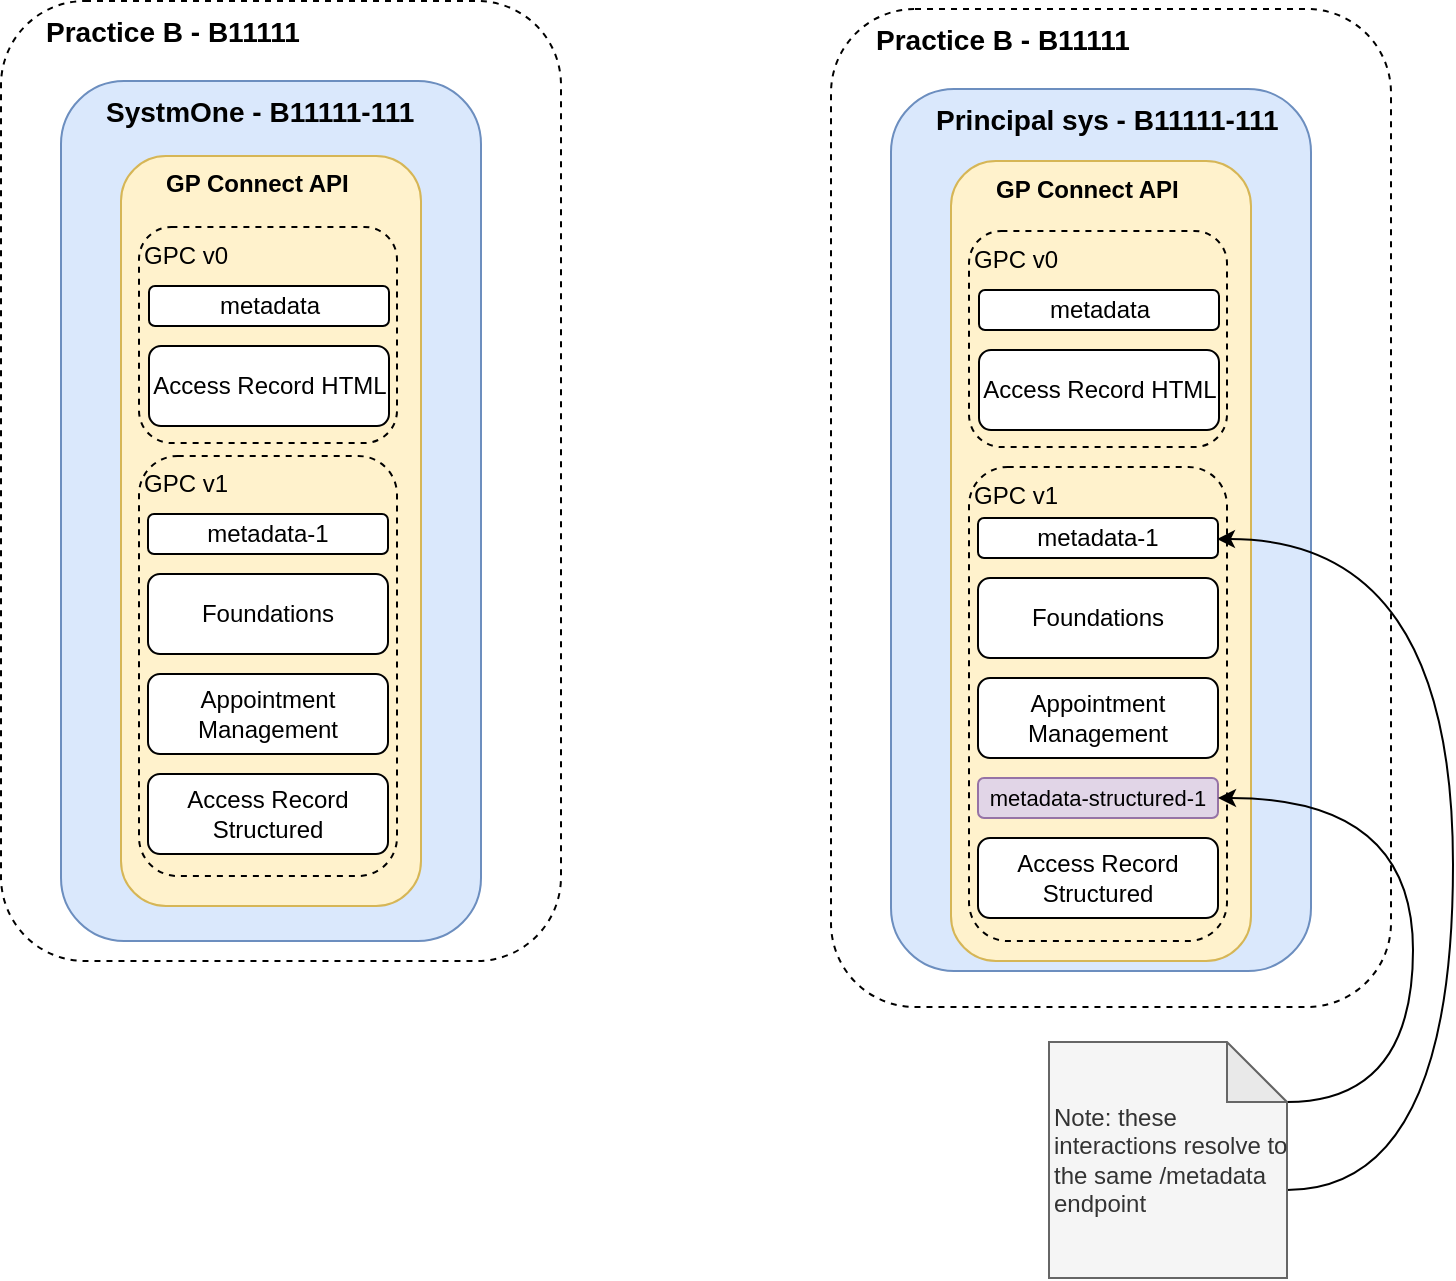 <mxfile version="12.5.3" type="device"><diagram id="2jkBGe43-bvP55hAji7P" name="Page-1"><mxGraphModel dx="1106" dy="176" grid="1" gridSize="10" guides="1" tooltips="1" connect="1" arrows="1" fold="1" page="1" pageScale="1" pageWidth="1169" pageHeight="827" math="0" shadow="0"><root><mxCell id="0"/><mxCell id="1" parent="0"/><mxCell id="SKmcx8QyXWrrpWFfvkyf-1" value="&lt;b&gt;&amp;nbsp; &amp;nbsp; &amp;nbsp; &lt;font style=&quot;font-size: 14px&quot;&gt;Practice B - B11111&lt;/font&gt;&lt;/b&gt;" style="rounded=1;whiteSpace=wrap;html=1;dashed=1;verticalAlign=top;align=left;" vertex="1" parent="1"><mxGeometry x="519.5" y="967.5" width="280" height="499" as="geometry"/></mxCell><mxCell id="SKmcx8QyXWrrpWFfvkyf-2" value="&lt;b&gt;&amp;nbsp; &amp;nbsp; &amp;nbsp; &lt;font style=&quot;font-size: 14px&quot;&gt;Principal sys - B11111-111&lt;/font&gt;&lt;/b&gt;" style="rounded=1;whiteSpace=wrap;html=1;verticalAlign=top;align=left;fillColor=#dae8fc;strokeColor=#6c8ebf;" vertex="1" parent="1"><mxGeometry x="549.5" y="1007.5" width="210" height="441" as="geometry"/></mxCell><mxCell id="SKmcx8QyXWrrpWFfvkyf-3" value="&lt;b&gt;&amp;nbsp; &amp;nbsp; &amp;nbsp; &lt;font style=&quot;font-size: 14px&quot;&gt;Practice B - B11111&lt;/font&gt;&lt;/b&gt;" style="rounded=1;whiteSpace=wrap;html=1;dashed=1;verticalAlign=top;align=left;" vertex="1" parent="1"><mxGeometry x="104.5" y="963.5" width="280" height="480" as="geometry"/></mxCell><mxCell id="SKmcx8QyXWrrpWFfvkyf-4" value="&lt;b&gt;&amp;nbsp; &amp;nbsp; &amp;nbsp; &lt;font style=&quot;font-size: 14px&quot;&gt;SystmOne - B11111-111&lt;/font&gt;&lt;/b&gt;" style="rounded=1;whiteSpace=wrap;html=1;verticalAlign=top;align=left;fillColor=#dae8fc;strokeColor=#6c8ebf;" vertex="1" parent="1"><mxGeometry x="134.5" y="1003.5" width="210" height="430" as="geometry"/></mxCell><mxCell id="SKmcx8QyXWrrpWFfvkyf-5" value="" style="group" vertex="1" connectable="0" parent="1"><mxGeometry x="164.5" y="1041" width="150" height="375" as="geometry"/></mxCell><mxCell id="SKmcx8QyXWrrpWFfvkyf-6" value="&lt;b&gt;&amp;nbsp; &amp;nbsp; &amp;nbsp; GP Connect API&lt;/b&gt;" style="rounded=1;whiteSpace=wrap;html=1;verticalAlign=top;align=left;fillColor=#fff2cc;strokeColor=#d6b656;" vertex="1" parent="SKmcx8QyXWrrpWFfvkyf-5"><mxGeometry width="150" height="375" as="geometry"/></mxCell><mxCell id="SKmcx8QyXWrrpWFfvkyf-7" value="GPC v0" style="rounded=1;whiteSpace=wrap;html=1;fillColor=none;align=left;dashed=1;verticalAlign=top;" vertex="1" parent="SKmcx8QyXWrrpWFfvkyf-5"><mxGeometry x="9" y="35.5" width="129" height="108" as="geometry"/></mxCell><mxCell id="SKmcx8QyXWrrpWFfvkyf-8" value="metadata" style="rounded=1;whiteSpace=wrap;html=1;align=center;" vertex="1" parent="SKmcx8QyXWrrpWFfvkyf-5"><mxGeometry x="14" y="65" width="120" height="20" as="geometry"/></mxCell><mxCell id="SKmcx8QyXWrrpWFfvkyf-9" value="metadata-1" style="rounded=1;whiteSpace=wrap;html=1;align=center;" vertex="1" parent="SKmcx8QyXWrrpWFfvkyf-5"><mxGeometry x="13.5" y="179" width="120" height="20" as="geometry"/></mxCell><mxCell id="SKmcx8QyXWrrpWFfvkyf-10" value="Appointment Management" style="rounded=1;whiteSpace=wrap;html=1;align=center;" vertex="1" parent="SKmcx8QyXWrrpWFfvkyf-5"><mxGeometry x="13.5" y="259" width="120" height="40" as="geometry"/></mxCell><mxCell id="SKmcx8QyXWrrpWFfvkyf-11" value="Foundations" style="rounded=1;whiteSpace=wrap;html=1;align=center;" vertex="1" parent="SKmcx8QyXWrrpWFfvkyf-5"><mxGeometry x="13.5" y="209" width="120" height="40" as="geometry"/></mxCell><mxCell id="SKmcx8QyXWrrpWFfvkyf-12" value="Access Record HTML" style="rounded=1;whiteSpace=wrap;html=1;align=center;" vertex="1" parent="SKmcx8QyXWrrpWFfvkyf-5"><mxGeometry x="14" y="95" width="120" height="40" as="geometry"/></mxCell><mxCell id="SKmcx8QyXWrrpWFfvkyf-13" value="Access Record Structured" style="rounded=1;whiteSpace=wrap;html=1;align=center;" vertex="1" parent="SKmcx8QyXWrrpWFfvkyf-5"><mxGeometry x="13.5" y="309" width="120" height="40" as="geometry"/></mxCell><mxCell id="SKmcx8QyXWrrpWFfvkyf-14" value="GPC v1" style="rounded=1;whiteSpace=wrap;html=1;fillColor=none;align=left;dashed=1;verticalAlign=top;" vertex="1" parent="SKmcx8QyXWrrpWFfvkyf-5"><mxGeometry x="9" y="150" width="129" height="210" as="geometry"/></mxCell><mxCell id="SKmcx8QyXWrrpWFfvkyf-15" value="&lt;b&gt;&amp;nbsp; &amp;nbsp; &amp;nbsp; GP Connect API&lt;/b&gt;" style="rounded=1;whiteSpace=wrap;html=1;verticalAlign=top;align=left;fillColor=#fff2cc;strokeColor=#d6b656;" vertex="1" parent="1"><mxGeometry x="579.5" y="1043.5" width="150" height="400" as="geometry"/></mxCell><mxCell id="SKmcx8QyXWrrpWFfvkyf-16" value="GPC v0" style="rounded=1;whiteSpace=wrap;html=1;fillColor=none;align=left;dashed=1;verticalAlign=top;" vertex="1" parent="1"><mxGeometry x="588.5" y="1078.5" width="129" height="108" as="geometry"/></mxCell><mxCell id="SKmcx8QyXWrrpWFfvkyf-17" value="metadata" style="rounded=1;whiteSpace=wrap;html=1;align=center;" vertex="1" parent="1"><mxGeometry x="593.5" y="1108" width="120" height="20" as="geometry"/></mxCell><mxCell id="SKmcx8QyXWrrpWFfvkyf-18" value="metadata-1" style="rounded=1;whiteSpace=wrap;html=1;align=center;" vertex="1" parent="1"><mxGeometry x="593" y="1222" width="120" height="20" as="geometry"/></mxCell><mxCell id="SKmcx8QyXWrrpWFfvkyf-19" value="Appointment Management" style="rounded=1;whiteSpace=wrap;html=1;align=center;" vertex="1" parent="1"><mxGeometry x="593" y="1302" width="120" height="40" as="geometry"/></mxCell><mxCell id="SKmcx8QyXWrrpWFfvkyf-20" value="Foundations" style="rounded=1;whiteSpace=wrap;html=1;align=center;" vertex="1" parent="1"><mxGeometry x="593" y="1252" width="120" height="40" as="geometry"/></mxCell><mxCell id="SKmcx8QyXWrrpWFfvkyf-21" value="Access Record HTML" style="rounded=1;whiteSpace=wrap;html=1;align=center;" vertex="1" parent="1"><mxGeometry x="593.5" y="1138" width="120" height="40" as="geometry"/></mxCell><mxCell id="SKmcx8QyXWrrpWFfvkyf-22" value="Access Record Structured" style="rounded=1;whiteSpace=wrap;html=1;align=center;" vertex="1" parent="1"><mxGeometry x="593" y="1382" width="120" height="40" as="geometry"/></mxCell><mxCell id="SKmcx8QyXWrrpWFfvkyf-23" value="GPC v1" style="rounded=1;whiteSpace=wrap;html=1;fillColor=none;align=left;dashed=1;verticalAlign=top;" vertex="1" parent="1"><mxGeometry x="588.5" y="1196.5" width="129" height="237" as="geometry"/></mxCell><mxCell id="SKmcx8QyXWrrpWFfvkyf-24" value="&lt;font style=&quot;font-size: 11px&quot;&gt;metadata-structured-1&lt;/font&gt;" style="rounded=1;whiteSpace=wrap;html=1;align=center;fillColor=#e1d5e7;strokeColor=#9673a6;" vertex="1" parent="1"><mxGeometry x="593" y="1352" width="120" height="20" as="geometry"/></mxCell><mxCell id="SKmcx8QyXWrrpWFfvkyf-25" style="edgeStyle=orthogonalEdgeStyle;orthogonalLoop=1;jettySize=auto;html=1;exitX=0;exitY=0;exitDx=119;exitDy=74;exitPerimeter=0;entryX=0.961;entryY=0.152;entryDx=0;entryDy=0;entryPerimeter=0;curved=1;" edge="1" parent="1" source="SKmcx8QyXWrrpWFfvkyf-27" target="SKmcx8QyXWrrpWFfvkyf-23"><mxGeometry relative="1" as="geometry"><Array as="points"><mxPoint x="830.5" y="1558.5"/><mxPoint x="830.5" y="1232.5"/></Array></mxGeometry></mxCell><mxCell id="SKmcx8QyXWrrpWFfvkyf-26" style="edgeStyle=orthogonalEdgeStyle;curved=1;orthogonalLoop=1;jettySize=auto;html=1;exitX=0;exitY=0;exitDx=119;exitDy=30;exitPerimeter=0;entryX=1;entryY=0.5;entryDx=0;entryDy=0;" edge="1" parent="1" source="SKmcx8QyXWrrpWFfvkyf-27" target="SKmcx8QyXWrrpWFfvkyf-24"><mxGeometry relative="1" as="geometry"><Array as="points"><mxPoint x="810.5" y="1514.5"/><mxPoint x="810.5" y="1362.5"/></Array></mxGeometry></mxCell><mxCell id="SKmcx8QyXWrrpWFfvkyf-27" value="Note: these interactions resolve to the same /metadata endpoint" style="shape=note;whiteSpace=wrap;html=1;backgroundOutline=1;darkOpacity=0.05;fillColor=#f5f5f5;align=left;strokeColor=#666666;fontColor=#333333;" vertex="1" parent="1"><mxGeometry x="628.5" y="1484" width="119" height="118" as="geometry"/></mxCell></root></mxGraphModel></diagram></mxfile>